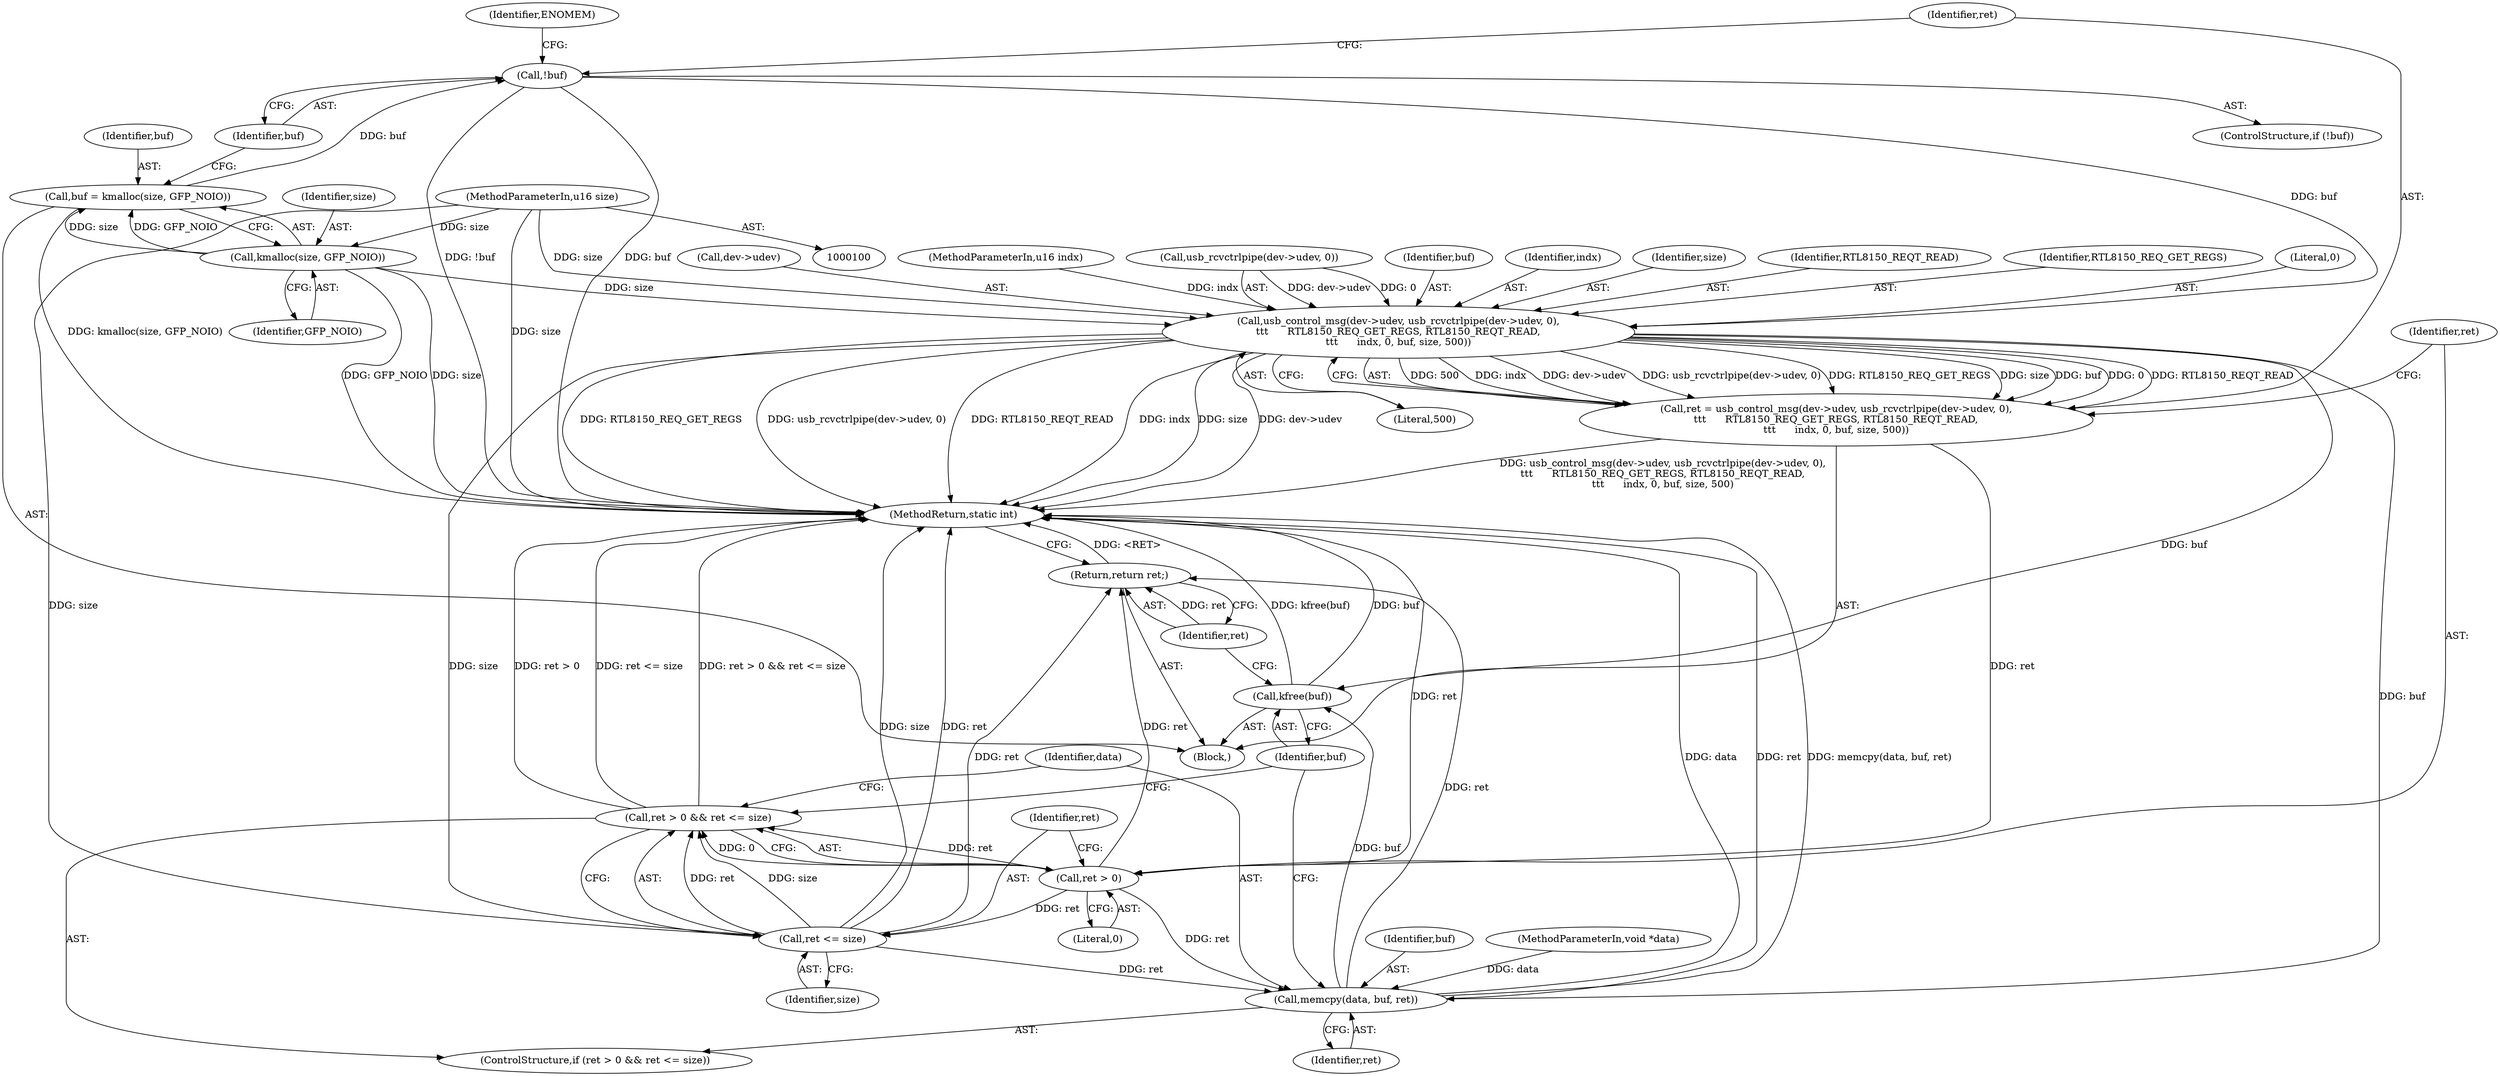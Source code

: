 digraph "0_linux_7926aff5c57b577ab0f43364ff0c59d968f6a414@pointer" {
"1000114" [label="(Call,!buf)"];
"1000108" [label="(Call,buf = kmalloc(size, GFP_NOIO))"];
"1000110" [label="(Call,kmalloc(size, GFP_NOIO))"];
"1000103" [label="(MethodParameterIn,u16 size)"];
"1000121" [label="(Call,usb_control_msg(dev->udev, usb_rcvctrlpipe(dev->udev, 0),\n\t\t\t      RTL8150_REQ_GET_REGS, RTL8150_REQT_READ,\n\t\t\t      indx, 0, buf, size, 500))"];
"1000119" [label="(Call,ret = usb_control_msg(dev->udev, usb_rcvctrlpipe(dev->udev, 0),\n\t\t\t      RTL8150_REQ_GET_REGS, RTL8150_REQT_READ,\n\t\t\t      indx, 0, buf, size, 500))"];
"1000139" [label="(Call,ret > 0)"];
"1000138" [label="(Call,ret > 0 && ret <= size)"];
"1000142" [label="(Call,ret <= size)"];
"1000145" [label="(Call,memcpy(data, buf, ret))"];
"1000149" [label="(Call,kfree(buf))"];
"1000151" [label="(Return,return ret;)"];
"1000118" [label="(Identifier,ENOMEM)"];
"1000125" [label="(Call,usb_rcvctrlpipe(dev->udev, 0))"];
"1000134" [label="(Identifier,buf)"];
"1000145" [label="(Call,memcpy(data, buf, ret))"];
"1000119" [label="(Call,ret = usb_control_msg(dev->udev, usb_rcvctrlpipe(dev->udev, 0),\n\t\t\t      RTL8150_REQ_GET_REGS, RTL8150_REQT_READ,\n\t\t\t      indx, 0, buf, size, 500))"];
"1000114" [label="(Call,!buf)"];
"1000115" [label="(Identifier,buf)"];
"1000120" [label="(Identifier,ret)"];
"1000108" [label="(Call,buf = kmalloc(size, GFP_NOIO))"];
"1000132" [label="(Identifier,indx)"];
"1000137" [label="(ControlStructure,if (ret > 0 && ret <= size))"];
"1000113" [label="(ControlStructure,if (!buf))"];
"1000135" [label="(Identifier,size)"];
"1000131" [label="(Identifier,RTL8150_REQT_READ)"];
"1000139" [label="(Call,ret > 0)"];
"1000149" [label="(Call,kfree(buf))"];
"1000130" [label="(Identifier,RTL8150_REQ_GET_REGS)"];
"1000136" [label="(Literal,500)"];
"1000142" [label="(Call,ret <= size)"];
"1000110" [label="(Call,kmalloc(size, GFP_NOIO))"];
"1000152" [label="(Identifier,ret)"];
"1000151" [label="(Return,return ret;)"];
"1000133" [label="(Literal,0)"];
"1000144" [label="(Identifier,size)"];
"1000150" [label="(Identifier,buf)"];
"1000143" [label="(Identifier,ret)"];
"1000105" [label="(Block,)"];
"1000122" [label="(Call,dev->udev)"];
"1000147" [label="(Identifier,buf)"];
"1000104" [label="(MethodParameterIn,void *data)"];
"1000111" [label="(Identifier,size)"];
"1000146" [label="(Identifier,data)"];
"1000148" [label="(Identifier,ret)"];
"1000109" [label="(Identifier,buf)"];
"1000138" [label="(Call,ret > 0 && ret <= size)"];
"1000102" [label="(MethodParameterIn,u16 indx)"];
"1000121" [label="(Call,usb_control_msg(dev->udev, usb_rcvctrlpipe(dev->udev, 0),\n\t\t\t      RTL8150_REQ_GET_REGS, RTL8150_REQT_READ,\n\t\t\t      indx, 0, buf, size, 500))"];
"1000141" [label="(Literal,0)"];
"1000112" [label="(Identifier,GFP_NOIO)"];
"1000140" [label="(Identifier,ret)"];
"1000103" [label="(MethodParameterIn,u16 size)"];
"1000153" [label="(MethodReturn,static int)"];
"1000114" -> "1000113"  [label="AST: "];
"1000114" -> "1000115"  [label="CFG: "];
"1000115" -> "1000114"  [label="AST: "];
"1000118" -> "1000114"  [label="CFG: "];
"1000120" -> "1000114"  [label="CFG: "];
"1000114" -> "1000153"  [label="DDG: !buf"];
"1000114" -> "1000153"  [label="DDG: buf"];
"1000108" -> "1000114"  [label="DDG: buf"];
"1000114" -> "1000121"  [label="DDG: buf"];
"1000108" -> "1000105"  [label="AST: "];
"1000108" -> "1000110"  [label="CFG: "];
"1000109" -> "1000108"  [label="AST: "];
"1000110" -> "1000108"  [label="AST: "];
"1000115" -> "1000108"  [label="CFG: "];
"1000108" -> "1000153"  [label="DDG: kmalloc(size, GFP_NOIO)"];
"1000110" -> "1000108"  [label="DDG: size"];
"1000110" -> "1000108"  [label="DDG: GFP_NOIO"];
"1000110" -> "1000112"  [label="CFG: "];
"1000111" -> "1000110"  [label="AST: "];
"1000112" -> "1000110"  [label="AST: "];
"1000110" -> "1000153"  [label="DDG: size"];
"1000110" -> "1000153"  [label="DDG: GFP_NOIO"];
"1000103" -> "1000110"  [label="DDG: size"];
"1000110" -> "1000121"  [label="DDG: size"];
"1000103" -> "1000100"  [label="AST: "];
"1000103" -> "1000153"  [label="DDG: size"];
"1000103" -> "1000121"  [label="DDG: size"];
"1000103" -> "1000142"  [label="DDG: size"];
"1000121" -> "1000119"  [label="AST: "];
"1000121" -> "1000136"  [label="CFG: "];
"1000122" -> "1000121"  [label="AST: "];
"1000125" -> "1000121"  [label="AST: "];
"1000130" -> "1000121"  [label="AST: "];
"1000131" -> "1000121"  [label="AST: "];
"1000132" -> "1000121"  [label="AST: "];
"1000133" -> "1000121"  [label="AST: "];
"1000134" -> "1000121"  [label="AST: "];
"1000135" -> "1000121"  [label="AST: "];
"1000136" -> "1000121"  [label="AST: "];
"1000119" -> "1000121"  [label="CFG: "];
"1000121" -> "1000153"  [label="DDG: RTL8150_REQ_GET_REGS"];
"1000121" -> "1000153"  [label="DDG: usb_rcvctrlpipe(dev->udev, 0)"];
"1000121" -> "1000153"  [label="DDG: RTL8150_REQT_READ"];
"1000121" -> "1000153"  [label="DDG: indx"];
"1000121" -> "1000153"  [label="DDG: size"];
"1000121" -> "1000153"  [label="DDG: dev->udev"];
"1000121" -> "1000119"  [label="DDG: 500"];
"1000121" -> "1000119"  [label="DDG: indx"];
"1000121" -> "1000119"  [label="DDG: dev->udev"];
"1000121" -> "1000119"  [label="DDG: usb_rcvctrlpipe(dev->udev, 0)"];
"1000121" -> "1000119"  [label="DDG: RTL8150_REQ_GET_REGS"];
"1000121" -> "1000119"  [label="DDG: size"];
"1000121" -> "1000119"  [label="DDG: buf"];
"1000121" -> "1000119"  [label="DDG: 0"];
"1000121" -> "1000119"  [label="DDG: RTL8150_REQT_READ"];
"1000125" -> "1000121"  [label="DDG: dev->udev"];
"1000125" -> "1000121"  [label="DDG: 0"];
"1000102" -> "1000121"  [label="DDG: indx"];
"1000121" -> "1000142"  [label="DDG: size"];
"1000121" -> "1000145"  [label="DDG: buf"];
"1000121" -> "1000149"  [label="DDG: buf"];
"1000119" -> "1000105"  [label="AST: "];
"1000120" -> "1000119"  [label="AST: "];
"1000140" -> "1000119"  [label="CFG: "];
"1000119" -> "1000153"  [label="DDG: usb_control_msg(dev->udev, usb_rcvctrlpipe(dev->udev, 0),\n\t\t\t      RTL8150_REQ_GET_REGS, RTL8150_REQT_READ,\n\t\t\t      indx, 0, buf, size, 500)"];
"1000119" -> "1000139"  [label="DDG: ret"];
"1000139" -> "1000138"  [label="AST: "];
"1000139" -> "1000141"  [label="CFG: "];
"1000140" -> "1000139"  [label="AST: "];
"1000141" -> "1000139"  [label="AST: "];
"1000143" -> "1000139"  [label="CFG: "];
"1000138" -> "1000139"  [label="CFG: "];
"1000139" -> "1000153"  [label="DDG: ret"];
"1000139" -> "1000138"  [label="DDG: ret"];
"1000139" -> "1000138"  [label="DDG: 0"];
"1000139" -> "1000142"  [label="DDG: ret"];
"1000139" -> "1000145"  [label="DDG: ret"];
"1000139" -> "1000151"  [label="DDG: ret"];
"1000138" -> "1000137"  [label="AST: "];
"1000138" -> "1000142"  [label="CFG: "];
"1000142" -> "1000138"  [label="AST: "];
"1000146" -> "1000138"  [label="CFG: "];
"1000150" -> "1000138"  [label="CFG: "];
"1000138" -> "1000153"  [label="DDG: ret <= size"];
"1000138" -> "1000153"  [label="DDG: ret > 0 && ret <= size"];
"1000138" -> "1000153"  [label="DDG: ret > 0"];
"1000142" -> "1000138"  [label="DDG: ret"];
"1000142" -> "1000138"  [label="DDG: size"];
"1000142" -> "1000144"  [label="CFG: "];
"1000143" -> "1000142"  [label="AST: "];
"1000144" -> "1000142"  [label="AST: "];
"1000142" -> "1000153"  [label="DDG: size"];
"1000142" -> "1000153"  [label="DDG: ret"];
"1000142" -> "1000145"  [label="DDG: ret"];
"1000142" -> "1000151"  [label="DDG: ret"];
"1000145" -> "1000137"  [label="AST: "];
"1000145" -> "1000148"  [label="CFG: "];
"1000146" -> "1000145"  [label="AST: "];
"1000147" -> "1000145"  [label="AST: "];
"1000148" -> "1000145"  [label="AST: "];
"1000150" -> "1000145"  [label="CFG: "];
"1000145" -> "1000153"  [label="DDG: data"];
"1000145" -> "1000153"  [label="DDG: ret"];
"1000145" -> "1000153"  [label="DDG: memcpy(data, buf, ret)"];
"1000104" -> "1000145"  [label="DDG: data"];
"1000145" -> "1000149"  [label="DDG: buf"];
"1000145" -> "1000151"  [label="DDG: ret"];
"1000149" -> "1000105"  [label="AST: "];
"1000149" -> "1000150"  [label="CFG: "];
"1000150" -> "1000149"  [label="AST: "];
"1000152" -> "1000149"  [label="CFG: "];
"1000149" -> "1000153"  [label="DDG: buf"];
"1000149" -> "1000153"  [label="DDG: kfree(buf)"];
"1000151" -> "1000105"  [label="AST: "];
"1000151" -> "1000152"  [label="CFG: "];
"1000152" -> "1000151"  [label="AST: "];
"1000153" -> "1000151"  [label="CFG: "];
"1000151" -> "1000153"  [label="DDG: <RET>"];
"1000152" -> "1000151"  [label="DDG: ret"];
}
